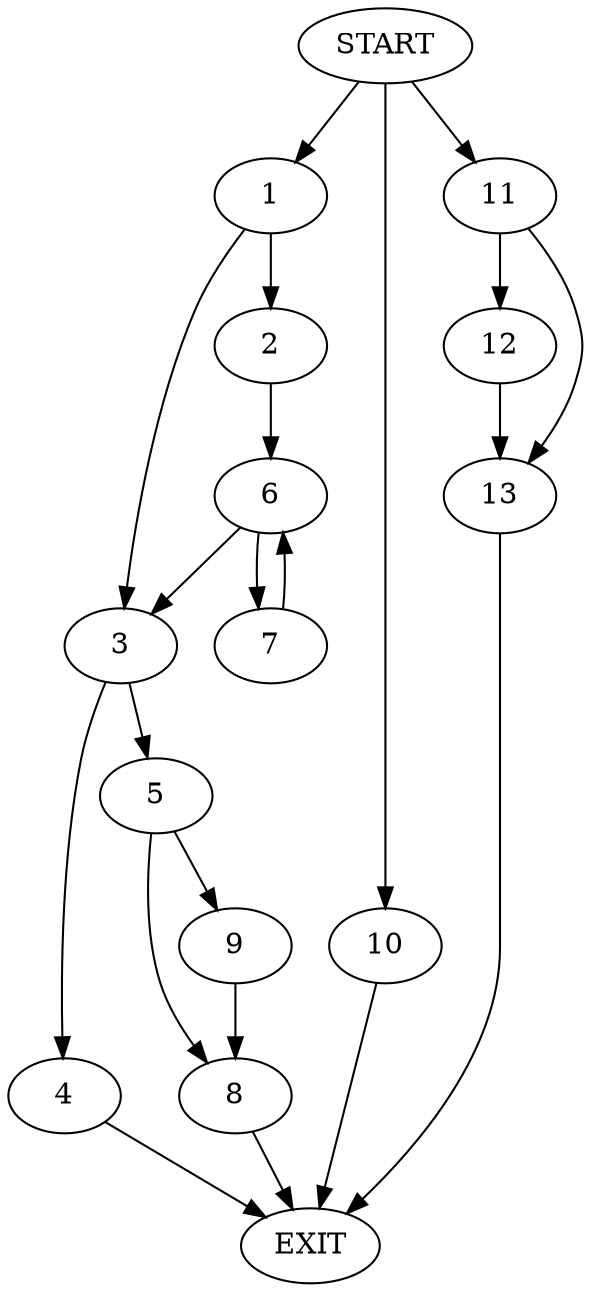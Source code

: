 digraph {
0 [label="START"]
14 [label="EXIT"]
0 -> 1
1 -> 2
1 -> 3
3 -> 4
3 -> 5
2 -> 6
6 -> 7
6 -> 3
7 -> 6
5 -> 8
5 -> 9
4 -> 14
9 -> 8
8 -> 14
0 -> 10
10 -> 14
0 -> 11
11 -> 12
11 -> 13
12 -> 13
13 -> 14
}
